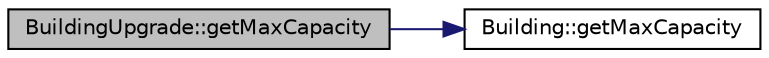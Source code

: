digraph "BuildingUpgrade::getMaxCapacity"
{
 // LATEX_PDF_SIZE
  edge [fontname="Helvetica",fontsize="10",labelfontname="Helvetica",labelfontsize="10"];
  node [fontname="Helvetica",fontsize="10",shape=record];
  rankdir="LR";
  Node1 [label="BuildingUpgrade::getMaxCapacity",height=0.2,width=0.4,color="black", fillcolor="grey75", style="filled", fontcolor="black",tooltip="Gets the building's maximum capacity."];
  Node1 -> Node2 [color="midnightblue",fontsize="10",style="solid",fontname="Helvetica"];
  Node2 [label="Building::getMaxCapacity",height=0.2,width=0.4,color="black", fillcolor="white", style="filled",URL="$classBuilding.html#a0e7b44f061de0088030aa80079a64620",tooltip=" "];
}
